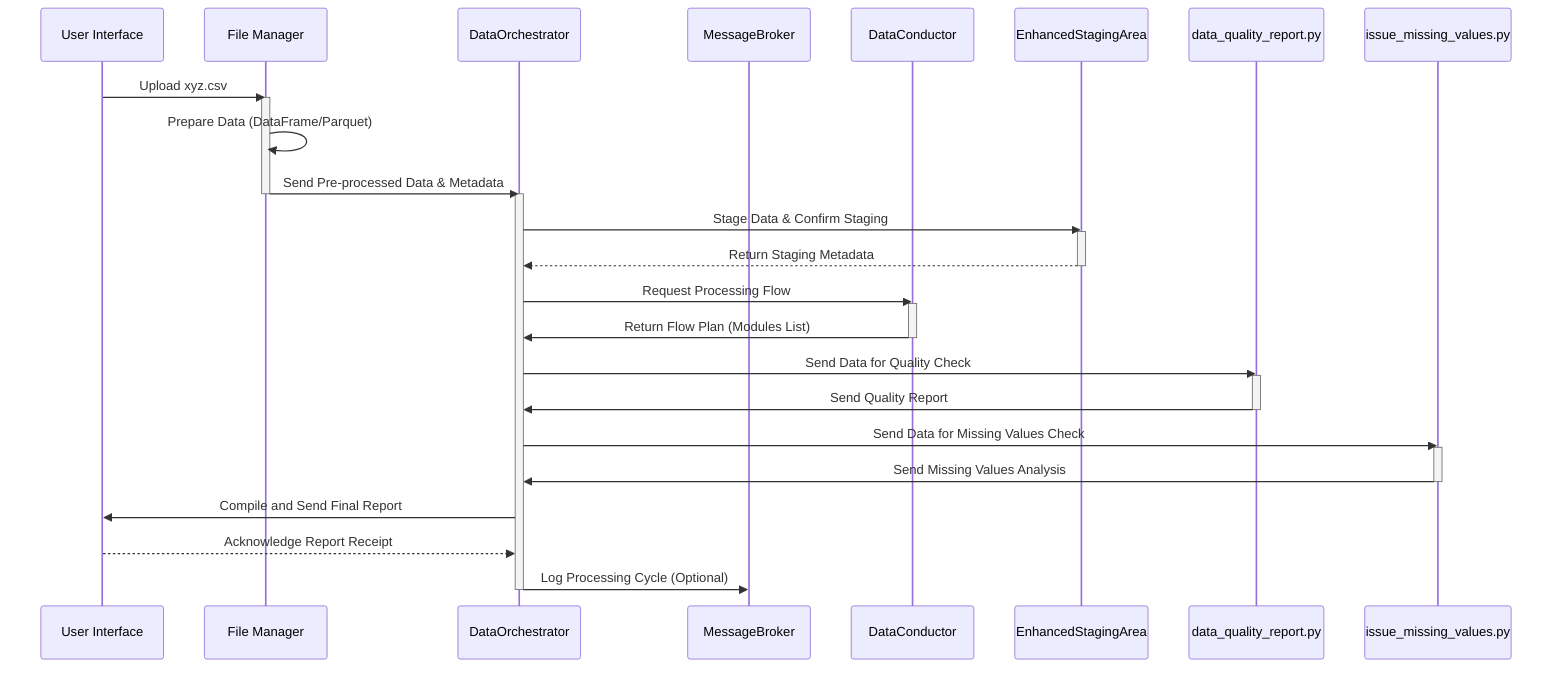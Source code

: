 sequenceDiagram
    participant UI as User Interface
    participant FileMgr as File Manager
    participant Orch as DataOrchestrator
    participant Broker as MessageBroker
    participant Cond as DataConductor
    participant Stage as EnhancedStagingArea
    participant DQMod as data_quality_report.py
    participant MVMod as issue_missing_values.py

    UI->>FileMgr: Upload xyz.csv
    activate FileMgr
    FileMgr->>FileMgr: Prepare Data (DataFrame/Parquet)
    FileMgr->>Orch: Send Pre-processed Data & Metadata
    deactivate FileMgr
    activate Orch

    Orch->>Stage: Stage Data & Confirm Staging
    activate Stage
    Stage-->>Orch: Return Staging Metadata
    deactivate Stage

    Orch->>Cond: Request Processing Flow
    activate Cond
    Cond->>Orch: Return Flow Plan (Modules List)
    deactivate Cond

    Orch->>DQMod: Send Data for Quality Check
    activate DQMod
    DQMod->>Orch: Send Quality Report
    deactivate DQMod

    Orch->>MVMod: Send Data for Missing Values Check
    activate MVMod
    MVMod->>Orch: Send Missing Values Analysis
    deactivate MVMod

    Orch->>UI: Compile and Send Final Report
    UI-->>Orch: Acknowledge Report Receipt

    Orch->>Broker: Log Processing Cycle (Optional)
    deactivate Orch